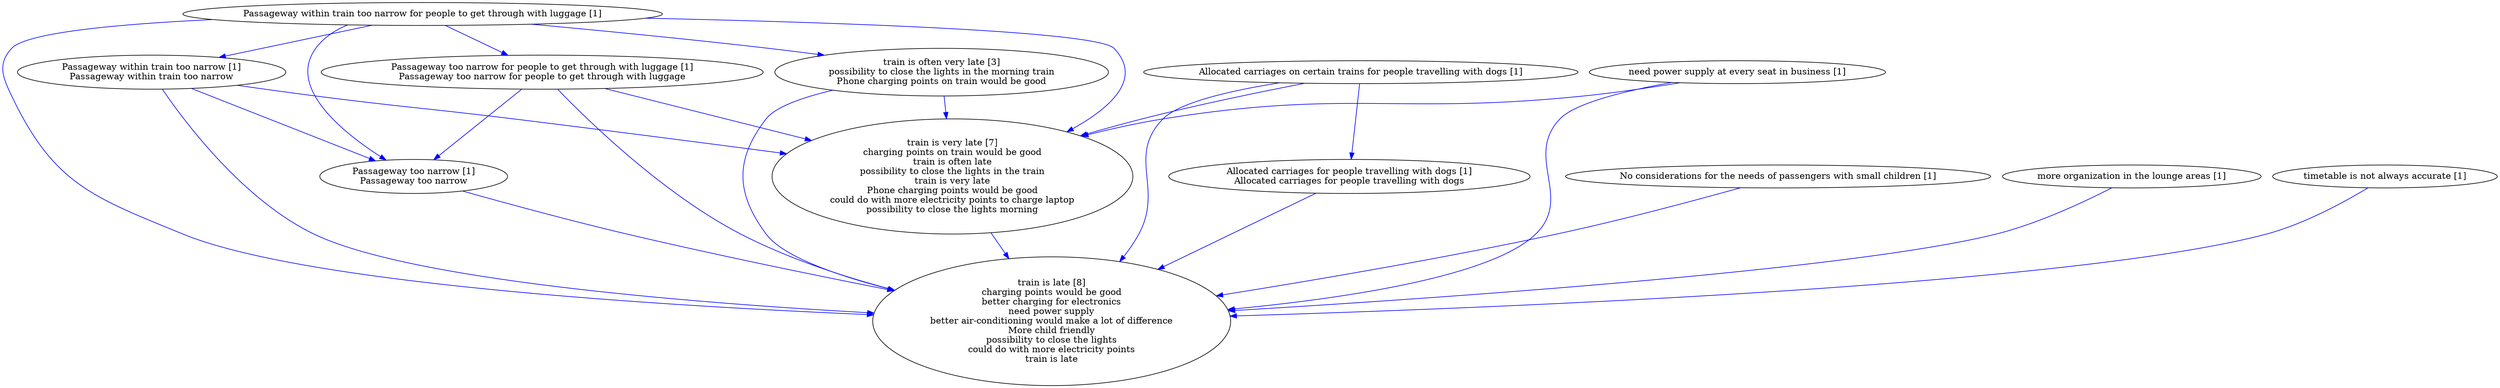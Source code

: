 digraph collapsedGraph {
"train is late [8]\ncharging points would be good\nbetter charging for electronics\nneed power supply\nbetter air-conditioning would make a lot of difference\nMore child friendly\npossibility to close the lights\ncould do with more electricity points\ntrain is late""train is very late [7]\ncharging points on train would be good\ntrain is often late\npossibility to close the lights in the train\ntrain is very late\nPhone charging points would be good\ncould do with more electricity points to charge laptop\npossibility to close the lights morning""train is often very late [3]\npossibility to close the lights in the morning train\nPhone charging points on train would be good""Allocated carriages on certain trains for people travelling with dogs [1]""Allocated carriages for people travelling with dogs [1]\nAllocated carriages for people travelling with dogs""No considerations for the needs of passengers with small children [1]""Passageway within train too narrow for people to get through with luggage [1]""Passageway too narrow for people to get through with luggage [1]\nPassageway too narrow for people to get through with luggage""Passageway too narrow [1]\nPassageway too narrow""Passageway within train too narrow [1]\nPassageway within train too narrow""more organization in the lounge areas [1]""need power supply at every seat in business [1]""timetable is not always accurate [1]""Allocated carriages on certain trains for people travelling with dogs [1]" -> "Allocated carriages for people travelling with dogs [1]\nAllocated carriages for people travelling with dogs" [color=blue]
"Passageway within train too narrow for people to get through with luggage [1]" -> "Passageway too narrow for people to get through with luggage [1]\nPassageway too narrow for people to get through with luggage" [color=blue]
"Passageway too narrow for people to get through with luggage [1]\nPassageway too narrow for people to get through with luggage" -> "Passageway too narrow [1]\nPassageway too narrow" [color=blue]
"Passageway within train too narrow for people to get through with luggage [1]" -> "Passageway within train too narrow [1]\nPassageway within train too narrow" [color=blue]
"Passageway within train too narrow [1]\nPassageway within train too narrow" -> "Passageway too narrow [1]\nPassageway too narrow" [color=blue]
"Passageway within train too narrow for people to get through with luggage [1]" -> "Passageway too narrow [1]\nPassageway too narrow" [color=blue]
"train is very late [7]\ncharging points on train would be good\ntrain is often late\npossibility to close the lights in the train\ntrain is very late\nPhone charging points would be good\ncould do with more electricity points to charge laptop\npossibility to close the lights morning" -> "train is late [8]\ncharging points would be good\nbetter charging for electronics\nneed power supply\nbetter air-conditioning would make a lot of difference\nMore child friendly\npossibility to close the lights\ncould do with more electricity points\ntrain is late" [color=blue]
"Allocated carriages on certain trains for people travelling with dogs [1]" -> "train is late [8]\ncharging points would be good\nbetter charging for electronics\nneed power supply\nbetter air-conditioning would make a lot of difference\nMore child friendly\npossibility to close the lights\ncould do with more electricity points\ntrain is late" [color=blue]
"Allocated carriages for people travelling with dogs [1]\nAllocated carriages for people travelling with dogs" -> "train is late [8]\ncharging points would be good\nbetter charging for electronics\nneed power supply\nbetter air-conditioning would make a lot of difference\nMore child friendly\npossibility to close the lights\ncould do with more electricity points\ntrain is late" [color=blue]
"No considerations for the needs of passengers with small children [1]" -> "train is late [8]\ncharging points would be good\nbetter charging for electronics\nneed power supply\nbetter air-conditioning would make a lot of difference\nMore child friendly\npossibility to close the lights\ncould do with more electricity points\ntrain is late" [color=blue]
"Passageway within train too narrow for people to get through with luggage [1]" -> "train is late [8]\ncharging points would be good\nbetter charging for electronics\nneed power supply\nbetter air-conditioning would make a lot of difference\nMore child friendly\npossibility to close the lights\ncould do with more electricity points\ntrain is late" [color=blue]
"Passageway too narrow for people to get through with luggage [1]\nPassageway too narrow for people to get through with luggage" -> "train is late [8]\ncharging points would be good\nbetter charging for electronics\nneed power supply\nbetter air-conditioning would make a lot of difference\nMore child friendly\npossibility to close the lights\ncould do with more electricity points\ntrain is late" [color=blue]
"Passageway too narrow [1]\nPassageway too narrow" -> "train is late [8]\ncharging points would be good\nbetter charging for electronics\nneed power supply\nbetter air-conditioning would make a lot of difference\nMore child friendly\npossibility to close the lights\ncould do with more electricity points\ntrain is late" [color=blue]
"Passageway within train too narrow [1]\nPassageway within train too narrow" -> "train is late [8]\ncharging points would be good\nbetter charging for electronics\nneed power supply\nbetter air-conditioning would make a lot of difference\nMore child friendly\npossibility to close the lights\ncould do with more electricity points\ntrain is late" [color=blue]
"train is often very late [3]\npossibility to close the lights in the morning train\nPhone charging points on train would be good" -> "train is late [8]\ncharging points would be good\nbetter charging for electronics\nneed power supply\nbetter air-conditioning would make a lot of difference\nMore child friendly\npossibility to close the lights\ncould do with more electricity points\ntrain is late" [color=blue]
"Allocated carriages on certain trains for people travelling with dogs [1]" -> "train is very late [7]\ncharging points on train would be good\ntrain is often late\npossibility to close the lights in the train\ntrain is very late\nPhone charging points would be good\ncould do with more electricity points to charge laptop\npossibility to close the lights morning" [color=blue]
"Passageway within train too narrow for people to get through with luggage [1]" -> "train is very late [7]\ncharging points on train would be good\ntrain is often late\npossibility to close the lights in the train\ntrain is very late\nPhone charging points would be good\ncould do with more electricity points to charge laptop\npossibility to close the lights morning" [color=blue]
"Passageway too narrow for people to get through with luggage [1]\nPassageway too narrow for people to get through with luggage" -> "train is very late [7]\ncharging points on train would be good\ntrain is often late\npossibility to close the lights in the train\ntrain is very late\nPhone charging points would be good\ncould do with more electricity points to charge laptop\npossibility to close the lights morning" [color=blue]
"Passageway within train too narrow [1]\nPassageway within train too narrow" -> "train is very late [7]\ncharging points on train would be good\ntrain is often late\npossibility to close the lights in the train\ntrain is very late\nPhone charging points would be good\ncould do with more electricity points to charge laptop\npossibility to close the lights morning" [color=blue]
"train is often very late [3]\npossibility to close the lights in the morning train\nPhone charging points on train would be good" -> "train is very late [7]\ncharging points on train would be good\ntrain is often late\npossibility to close the lights in the train\ntrain is very late\nPhone charging points would be good\ncould do with more electricity points to charge laptop\npossibility to close the lights morning" [color=blue]
"more organization in the lounge areas [1]" -> "train is late [8]\ncharging points would be good\nbetter charging for electronics\nneed power supply\nbetter air-conditioning would make a lot of difference\nMore child friendly\npossibility to close the lights\ncould do with more electricity points\ntrain is late" [color=blue]
"need power supply at every seat in business [1]" -> "train is late [8]\ncharging points would be good\nbetter charging for electronics\nneed power supply\nbetter air-conditioning would make a lot of difference\nMore child friendly\npossibility to close the lights\ncould do with more electricity points\ntrain is late" [color=blue]
"need power supply at every seat in business [1]" -> "train is very late [7]\ncharging points on train would be good\ntrain is often late\npossibility to close the lights in the train\ntrain is very late\nPhone charging points would be good\ncould do with more electricity points to charge laptop\npossibility to close the lights morning" [color=blue]
"timetable is not always accurate [1]" -> "train is late [8]\ncharging points would be good\nbetter charging for electronics\nneed power supply\nbetter air-conditioning would make a lot of difference\nMore child friendly\npossibility to close the lights\ncould do with more electricity points\ntrain is late" [color=blue]
"Passageway within train too narrow for people to get through with luggage [1]" -> "train is often very late [3]\npossibility to close the lights in the morning train\nPhone charging points on train would be good" [color=blue]
}